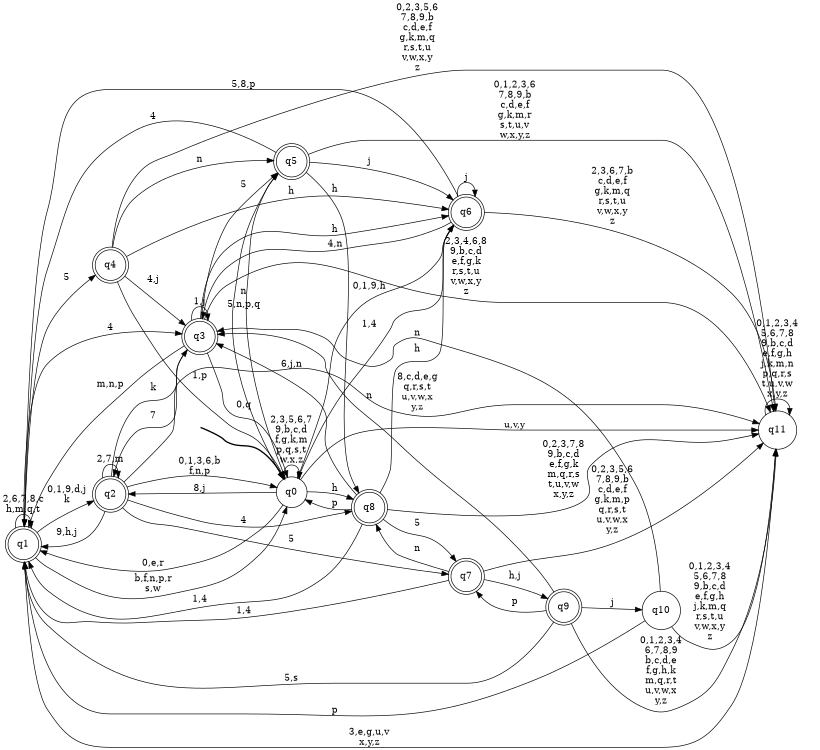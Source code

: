 digraph BlueStar {
__start0 [style = invis, shape = none, label = "", width = 0, height = 0];

rankdir=LR;
size="8,5";

s0 [style="filled", color="black", fillcolor="white" shape="circle", label="q0"];
s1 [style="rounded,filled", color="black", fillcolor="white" shape="doublecircle", label="q1"];
s2 [style="rounded,filled", color="black", fillcolor="white" shape="doublecircle", label="q2"];
s3 [style="rounded,filled", color="black", fillcolor="white" shape="doublecircle", label="q3"];
s4 [style="rounded,filled", color="black", fillcolor="white" shape="doublecircle", label="q4"];
s5 [style="rounded,filled", color="black", fillcolor="white" shape="doublecircle", label="q5"];
s6 [style="rounded,filled", color="black", fillcolor="white" shape="doublecircle", label="q6"];
s7 [style="rounded,filled", color="black", fillcolor="white" shape="doublecircle", label="q7"];
s8 [style="rounded,filled", color="black", fillcolor="white" shape="doublecircle", label="q8"];
s9 [style="rounded,filled", color="black", fillcolor="white" shape="doublecircle", label="q9"];
s10 [style="filled", color="black", fillcolor="white" shape="circle", label="q10"];
s11 [style="filled", color="black", fillcolor="white" shape="circle", label="q11"];
subgraph cluster_main { 
	graph [pad=".75", ranksep="0.15", nodesep="0.15"];
	 style=invis; 
	__start0 -> s0 [penwidth=2];
}
s0 -> s0 [label="2,3,5,6,7\n9,b,c,d\nf,g,k,m\np,q,s,t\nw,x,z"];
s0 -> s1 [label="0,e,r"];
s0 -> s2 [label="8,j"];
s0 -> s5 [label="n"];
s0 -> s6 [label="1,4"];
s0 -> s8 [label="h"];
s0 -> s11 [label="u,v,y"];
s1 -> s0 [label="b,f,n,p,r\ns,w"];
s1 -> s1 [label="2,6,7,8,c\nh,m,q,t"];
s1 -> s2 [label="0,1,9,d,j\nk"];
s1 -> s3 [label="4"];
s1 -> s4 [label="5"];
s1 -> s11 [label="3,e,g,u,v\nx,y,z"];
s2 -> s0 [label="0,1,3,6,b\nf,n,p"];
s2 -> s1 [label="9,h,j"];
s2 -> s2 [label="2,7,m"];
s2 -> s3 [label="k"];
s2 -> s7 [label="5"];
s2 -> s8 [label="4"];
s2 -> s11 [label="8,c,d,e,g\nq,r,s,t\nu,v,w,x\ny,z"];
s3 -> s0 [label="0,q"];
s3 -> s1 [label="m,n,p"];
s3 -> s2 [label="7"];
s3 -> s3 [label="1,j"];
s3 -> s5 [label="5"];
s3 -> s6 [label="h"];
s3 -> s11 [label="2,3,4,6,8\n9,b,c,d\ne,f,g,k\nr,s,t,u\nv,w,x,y\nz"];
s4 -> s0 [label="1,p"];
s4 -> s3 [label="4,j"];
s4 -> s5 [label="n"];
s4 -> s6 [label="h"];
s4 -> s11 [label="0,2,3,5,6\n7,8,9,b\nc,d,e,f\ng,k,m,q\nr,s,t,u\nv,w,x,y\nz"];
s5 -> s0 [label="5,n,p,q"];
s5 -> s1 [label="4"];
s5 -> s6 [label="j"];
s5 -> s8 [label="h"];
s5 -> s11 [label="0,1,2,3,6\n7,8,9,b\nc,d,e,f\ng,k,m,r\ns,t,u,v\nw,x,y,z"];
s6 -> s0 [label="0,1,9,h"];
s6 -> s1 [label="5,8,p"];
s6 -> s3 [label="4,n"];
s6 -> s6 [label="j"];
s6 -> s11 [label="2,3,6,7,b\nc,d,e,f\ng,k,m,q\nr,s,t,u\nv,w,x,y\nz"];
s7 -> s1 [label="1,4"];
s7 -> s8 [label="n"];
s7 -> s9 [label="h,j"];
s7 -> s11 [label="0,2,3,5,6\n7,8,9,b\nc,d,e,f\ng,k,m,p\nq,r,s,t\nu,v,w,x\ny,z"];
s8 -> s0 [label="p"];
s8 -> s1 [label="1,4"];
s8 -> s3 [label="6,j,n"];
s8 -> s6 [label="h"];
s8 -> s7 [label="5"];
s8 -> s11 [label="0,2,3,7,8\n9,b,c,d\ne,f,g,k\nm,q,r,s\nt,u,v,w\nx,y,z"];
s9 -> s1 [label="5,s"];
s9 -> s3 [label="n"];
s9 -> s7 [label="p"];
s9 -> s10 [label="j"];
s9 -> s11 [label="0,1,2,3,4\n6,7,8,9\nb,c,d,e\nf,g,h,k\nm,q,r,t\nu,v,w,x\ny,z"];
s10 -> s1 [label="p"];
s10 -> s3 [label="n"];
s10 -> s11 [label="0,1,2,3,4\n5,6,7,8\n9,b,c,d\ne,f,g,h\nj,k,m,q\nr,s,t,u\nv,w,x,y\nz"];
s11 -> s11 [label="0,1,2,3,4\n5,6,7,8\n9,b,c,d\ne,f,g,h\nj,k,m,n\np,q,r,s\nt,u,v,w\nx,y,z"];

}
